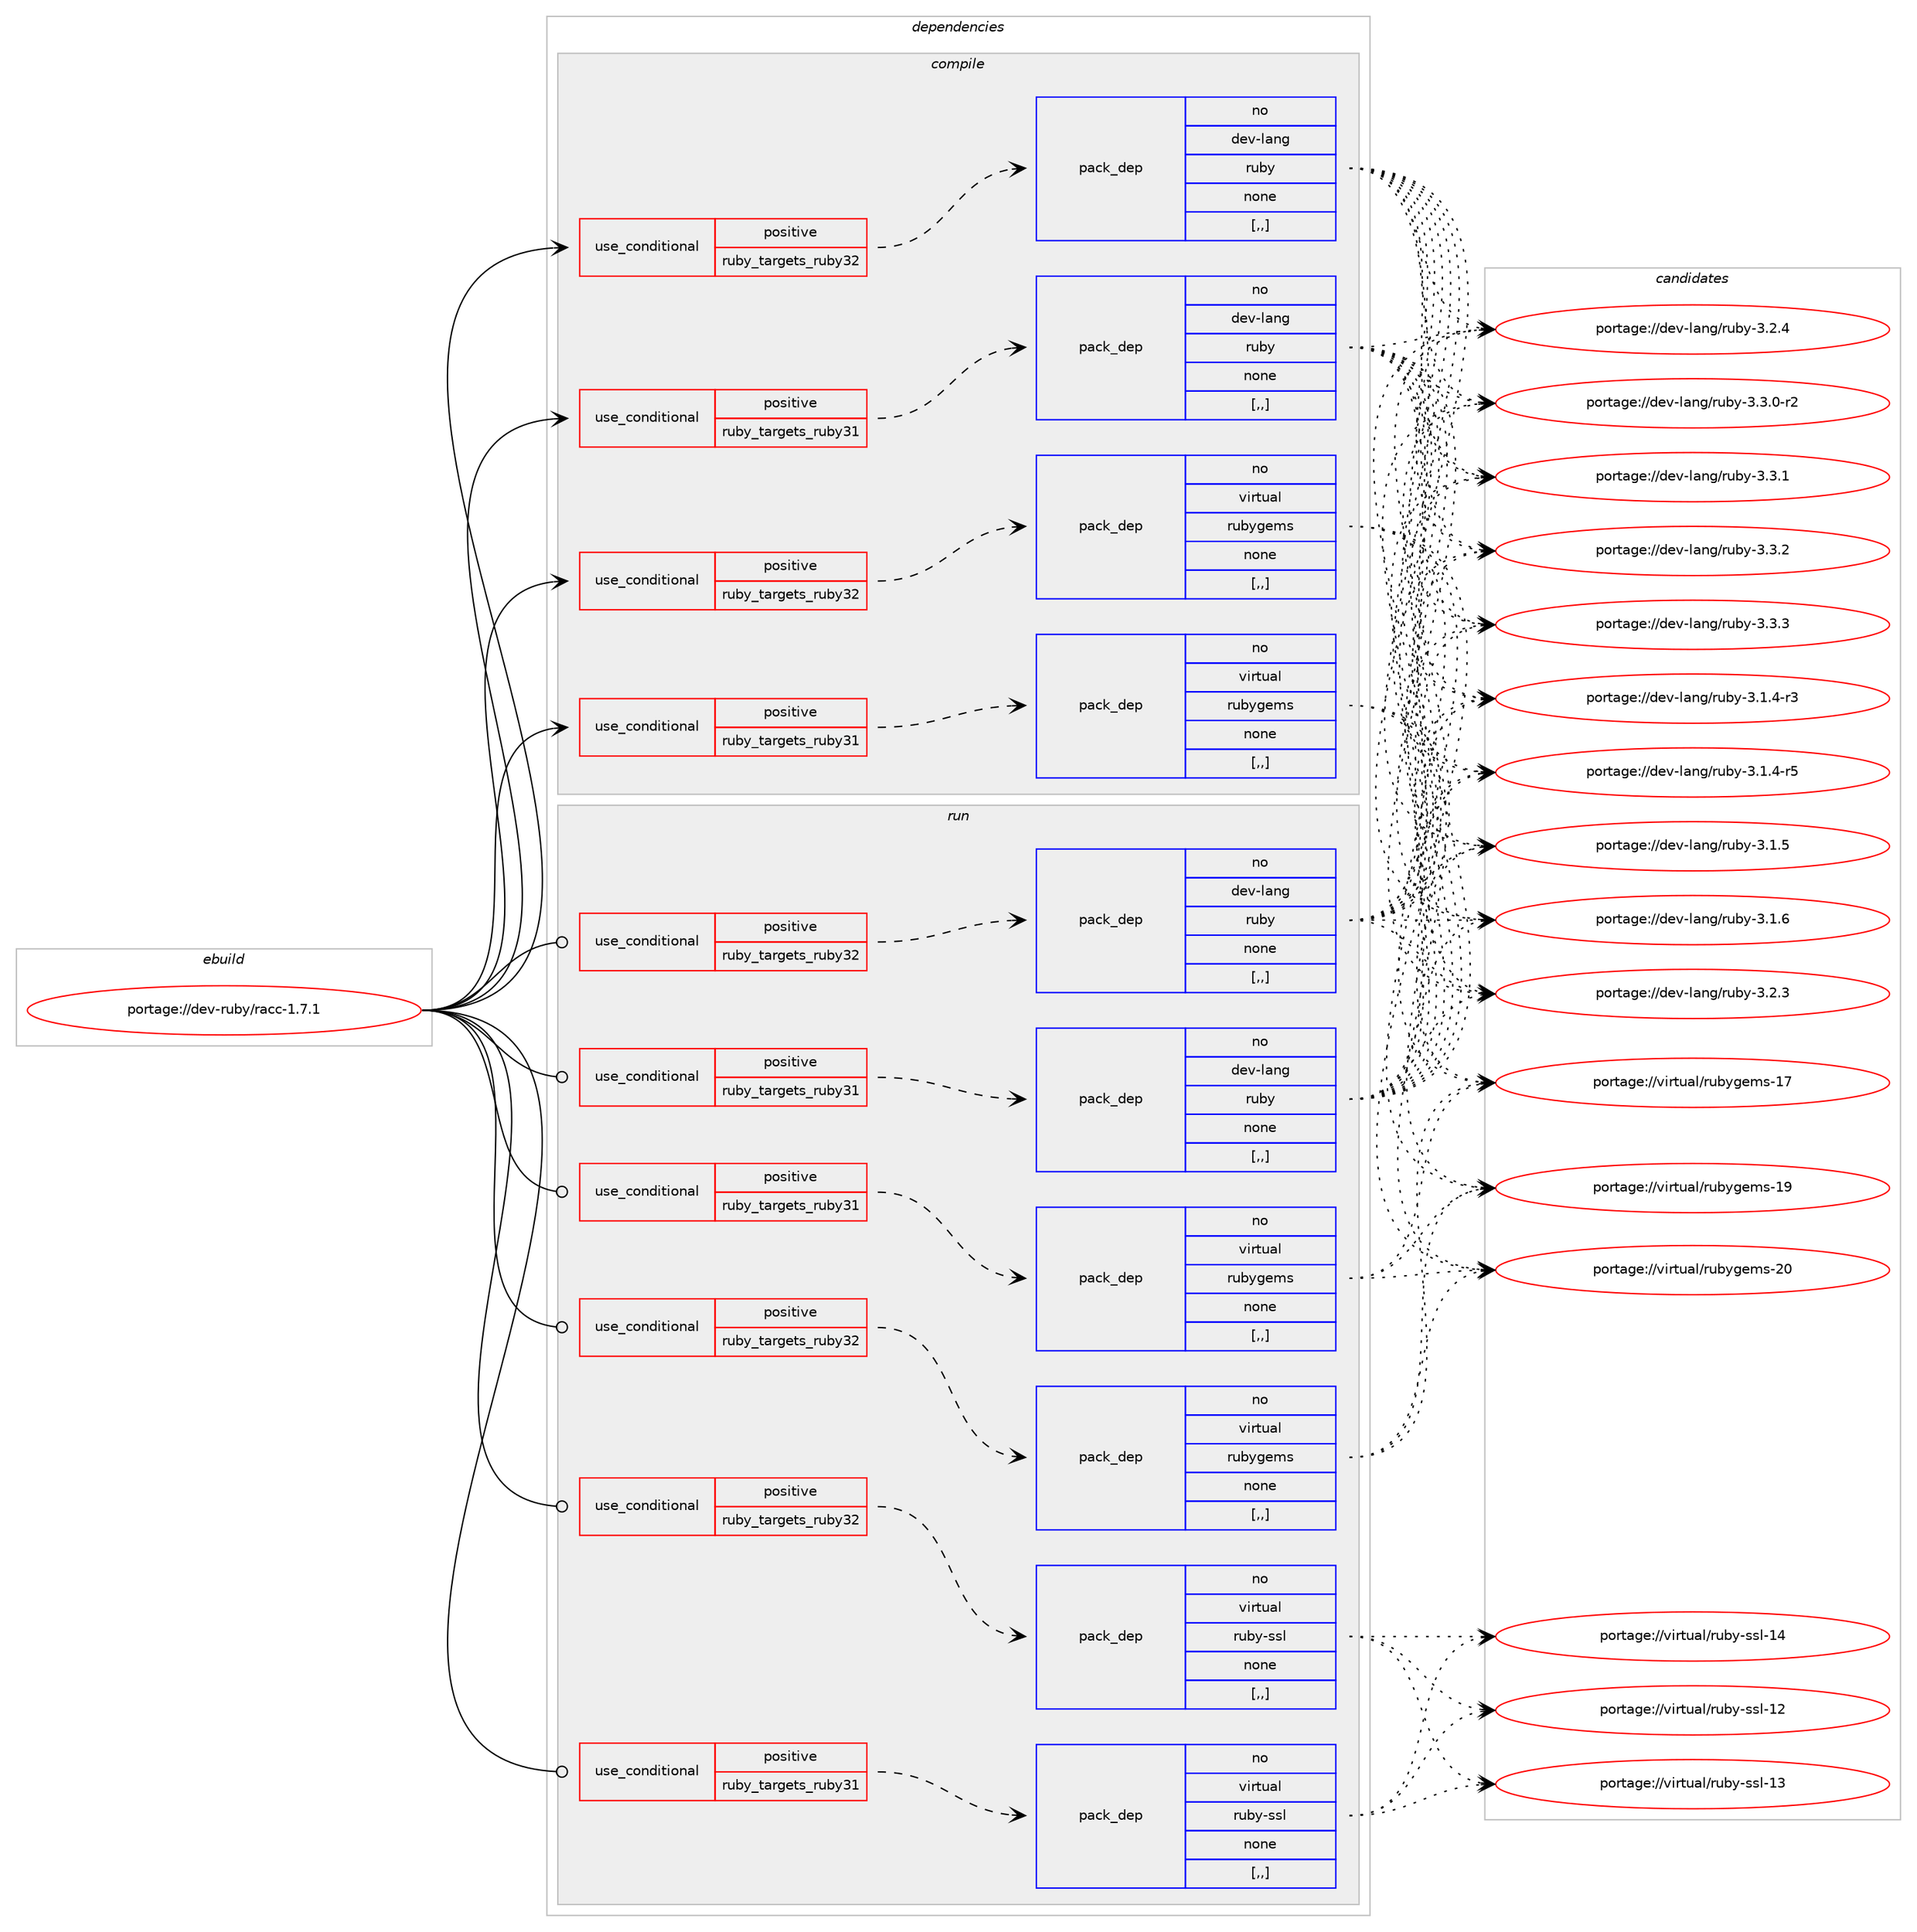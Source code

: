 digraph prolog {

# *************
# Graph options
# *************

newrank=true;
concentrate=true;
compound=true;
graph [rankdir=LR,fontname=Helvetica,fontsize=10,ranksep=1.5];#, ranksep=2.5, nodesep=0.2];
edge  [arrowhead=vee];
node  [fontname=Helvetica,fontsize=10];

# **********
# The ebuild
# **********

subgraph cluster_leftcol {
color=gray;
rank=same;
label=<<i>ebuild</i>>;
id [label="portage://dev-ruby/racc-1.7.1", color=red, width=4, href="../dev-ruby/racc-1.7.1.svg"];
}

# ****************
# The dependencies
# ****************

subgraph cluster_midcol {
color=gray;
label=<<i>dependencies</i>>;
subgraph cluster_compile {
fillcolor="#eeeeee";
style=filled;
label=<<i>compile</i>>;
subgraph cond51605 {
dependency190871 [label=<<TABLE BORDER="0" CELLBORDER="1" CELLSPACING="0" CELLPADDING="4"><TR><TD ROWSPAN="3" CELLPADDING="10">use_conditional</TD></TR><TR><TD>positive</TD></TR><TR><TD>ruby_targets_ruby31</TD></TR></TABLE>>, shape=none, color=red];
subgraph pack137949 {
dependency190872 [label=<<TABLE BORDER="0" CELLBORDER="1" CELLSPACING="0" CELLPADDING="4" WIDTH="220"><TR><TD ROWSPAN="6" CELLPADDING="30">pack_dep</TD></TR><TR><TD WIDTH="110">no</TD></TR><TR><TD>dev-lang</TD></TR><TR><TD>ruby</TD></TR><TR><TD>none</TD></TR><TR><TD>[,,]</TD></TR></TABLE>>, shape=none, color=blue];
}
dependency190871:e -> dependency190872:w [weight=20,style="dashed",arrowhead="vee"];
}
id:e -> dependency190871:w [weight=20,style="solid",arrowhead="vee"];
subgraph cond51606 {
dependency190873 [label=<<TABLE BORDER="0" CELLBORDER="1" CELLSPACING="0" CELLPADDING="4"><TR><TD ROWSPAN="3" CELLPADDING="10">use_conditional</TD></TR><TR><TD>positive</TD></TR><TR><TD>ruby_targets_ruby31</TD></TR></TABLE>>, shape=none, color=red];
subgraph pack137950 {
dependency190874 [label=<<TABLE BORDER="0" CELLBORDER="1" CELLSPACING="0" CELLPADDING="4" WIDTH="220"><TR><TD ROWSPAN="6" CELLPADDING="30">pack_dep</TD></TR><TR><TD WIDTH="110">no</TD></TR><TR><TD>virtual</TD></TR><TR><TD>rubygems</TD></TR><TR><TD>none</TD></TR><TR><TD>[,,]</TD></TR></TABLE>>, shape=none, color=blue];
}
dependency190873:e -> dependency190874:w [weight=20,style="dashed",arrowhead="vee"];
}
id:e -> dependency190873:w [weight=20,style="solid",arrowhead="vee"];
subgraph cond51607 {
dependency190875 [label=<<TABLE BORDER="0" CELLBORDER="1" CELLSPACING="0" CELLPADDING="4"><TR><TD ROWSPAN="3" CELLPADDING="10">use_conditional</TD></TR><TR><TD>positive</TD></TR><TR><TD>ruby_targets_ruby32</TD></TR></TABLE>>, shape=none, color=red];
subgraph pack137951 {
dependency190876 [label=<<TABLE BORDER="0" CELLBORDER="1" CELLSPACING="0" CELLPADDING="4" WIDTH="220"><TR><TD ROWSPAN="6" CELLPADDING="30">pack_dep</TD></TR><TR><TD WIDTH="110">no</TD></TR><TR><TD>dev-lang</TD></TR><TR><TD>ruby</TD></TR><TR><TD>none</TD></TR><TR><TD>[,,]</TD></TR></TABLE>>, shape=none, color=blue];
}
dependency190875:e -> dependency190876:w [weight=20,style="dashed",arrowhead="vee"];
}
id:e -> dependency190875:w [weight=20,style="solid",arrowhead="vee"];
subgraph cond51608 {
dependency190877 [label=<<TABLE BORDER="0" CELLBORDER="1" CELLSPACING="0" CELLPADDING="4"><TR><TD ROWSPAN="3" CELLPADDING="10">use_conditional</TD></TR><TR><TD>positive</TD></TR><TR><TD>ruby_targets_ruby32</TD></TR></TABLE>>, shape=none, color=red];
subgraph pack137952 {
dependency190878 [label=<<TABLE BORDER="0" CELLBORDER="1" CELLSPACING="0" CELLPADDING="4" WIDTH="220"><TR><TD ROWSPAN="6" CELLPADDING="30">pack_dep</TD></TR><TR><TD WIDTH="110">no</TD></TR><TR><TD>virtual</TD></TR><TR><TD>rubygems</TD></TR><TR><TD>none</TD></TR><TR><TD>[,,]</TD></TR></TABLE>>, shape=none, color=blue];
}
dependency190877:e -> dependency190878:w [weight=20,style="dashed",arrowhead="vee"];
}
id:e -> dependency190877:w [weight=20,style="solid",arrowhead="vee"];
}
subgraph cluster_compileandrun {
fillcolor="#eeeeee";
style=filled;
label=<<i>compile and run</i>>;
}
subgraph cluster_run {
fillcolor="#eeeeee";
style=filled;
label=<<i>run</i>>;
subgraph cond51609 {
dependency190879 [label=<<TABLE BORDER="0" CELLBORDER="1" CELLSPACING="0" CELLPADDING="4"><TR><TD ROWSPAN="3" CELLPADDING="10">use_conditional</TD></TR><TR><TD>positive</TD></TR><TR><TD>ruby_targets_ruby31</TD></TR></TABLE>>, shape=none, color=red];
subgraph pack137953 {
dependency190880 [label=<<TABLE BORDER="0" CELLBORDER="1" CELLSPACING="0" CELLPADDING="4" WIDTH="220"><TR><TD ROWSPAN="6" CELLPADDING="30">pack_dep</TD></TR><TR><TD WIDTH="110">no</TD></TR><TR><TD>dev-lang</TD></TR><TR><TD>ruby</TD></TR><TR><TD>none</TD></TR><TR><TD>[,,]</TD></TR></TABLE>>, shape=none, color=blue];
}
dependency190879:e -> dependency190880:w [weight=20,style="dashed",arrowhead="vee"];
}
id:e -> dependency190879:w [weight=20,style="solid",arrowhead="odot"];
subgraph cond51610 {
dependency190881 [label=<<TABLE BORDER="0" CELLBORDER="1" CELLSPACING="0" CELLPADDING="4"><TR><TD ROWSPAN="3" CELLPADDING="10">use_conditional</TD></TR><TR><TD>positive</TD></TR><TR><TD>ruby_targets_ruby31</TD></TR></TABLE>>, shape=none, color=red];
subgraph pack137954 {
dependency190882 [label=<<TABLE BORDER="0" CELLBORDER="1" CELLSPACING="0" CELLPADDING="4" WIDTH="220"><TR><TD ROWSPAN="6" CELLPADDING="30">pack_dep</TD></TR><TR><TD WIDTH="110">no</TD></TR><TR><TD>virtual</TD></TR><TR><TD>ruby-ssl</TD></TR><TR><TD>none</TD></TR><TR><TD>[,,]</TD></TR></TABLE>>, shape=none, color=blue];
}
dependency190881:e -> dependency190882:w [weight=20,style="dashed",arrowhead="vee"];
}
id:e -> dependency190881:w [weight=20,style="solid",arrowhead="odot"];
subgraph cond51611 {
dependency190883 [label=<<TABLE BORDER="0" CELLBORDER="1" CELLSPACING="0" CELLPADDING="4"><TR><TD ROWSPAN="3" CELLPADDING="10">use_conditional</TD></TR><TR><TD>positive</TD></TR><TR><TD>ruby_targets_ruby31</TD></TR></TABLE>>, shape=none, color=red];
subgraph pack137955 {
dependency190884 [label=<<TABLE BORDER="0" CELLBORDER="1" CELLSPACING="0" CELLPADDING="4" WIDTH="220"><TR><TD ROWSPAN="6" CELLPADDING="30">pack_dep</TD></TR><TR><TD WIDTH="110">no</TD></TR><TR><TD>virtual</TD></TR><TR><TD>rubygems</TD></TR><TR><TD>none</TD></TR><TR><TD>[,,]</TD></TR></TABLE>>, shape=none, color=blue];
}
dependency190883:e -> dependency190884:w [weight=20,style="dashed",arrowhead="vee"];
}
id:e -> dependency190883:w [weight=20,style="solid",arrowhead="odot"];
subgraph cond51612 {
dependency190885 [label=<<TABLE BORDER="0" CELLBORDER="1" CELLSPACING="0" CELLPADDING="4"><TR><TD ROWSPAN="3" CELLPADDING="10">use_conditional</TD></TR><TR><TD>positive</TD></TR><TR><TD>ruby_targets_ruby32</TD></TR></TABLE>>, shape=none, color=red];
subgraph pack137956 {
dependency190886 [label=<<TABLE BORDER="0" CELLBORDER="1" CELLSPACING="0" CELLPADDING="4" WIDTH="220"><TR><TD ROWSPAN="6" CELLPADDING="30">pack_dep</TD></TR><TR><TD WIDTH="110">no</TD></TR><TR><TD>dev-lang</TD></TR><TR><TD>ruby</TD></TR><TR><TD>none</TD></TR><TR><TD>[,,]</TD></TR></TABLE>>, shape=none, color=blue];
}
dependency190885:e -> dependency190886:w [weight=20,style="dashed",arrowhead="vee"];
}
id:e -> dependency190885:w [weight=20,style="solid",arrowhead="odot"];
subgraph cond51613 {
dependency190887 [label=<<TABLE BORDER="0" CELLBORDER="1" CELLSPACING="0" CELLPADDING="4"><TR><TD ROWSPAN="3" CELLPADDING="10">use_conditional</TD></TR><TR><TD>positive</TD></TR><TR><TD>ruby_targets_ruby32</TD></TR></TABLE>>, shape=none, color=red];
subgraph pack137957 {
dependency190888 [label=<<TABLE BORDER="0" CELLBORDER="1" CELLSPACING="0" CELLPADDING="4" WIDTH="220"><TR><TD ROWSPAN="6" CELLPADDING="30">pack_dep</TD></TR><TR><TD WIDTH="110">no</TD></TR><TR><TD>virtual</TD></TR><TR><TD>ruby-ssl</TD></TR><TR><TD>none</TD></TR><TR><TD>[,,]</TD></TR></TABLE>>, shape=none, color=blue];
}
dependency190887:e -> dependency190888:w [weight=20,style="dashed",arrowhead="vee"];
}
id:e -> dependency190887:w [weight=20,style="solid",arrowhead="odot"];
subgraph cond51614 {
dependency190889 [label=<<TABLE BORDER="0" CELLBORDER="1" CELLSPACING="0" CELLPADDING="4"><TR><TD ROWSPAN="3" CELLPADDING="10">use_conditional</TD></TR><TR><TD>positive</TD></TR><TR><TD>ruby_targets_ruby32</TD></TR></TABLE>>, shape=none, color=red];
subgraph pack137958 {
dependency190890 [label=<<TABLE BORDER="0" CELLBORDER="1" CELLSPACING="0" CELLPADDING="4" WIDTH="220"><TR><TD ROWSPAN="6" CELLPADDING="30">pack_dep</TD></TR><TR><TD WIDTH="110">no</TD></TR><TR><TD>virtual</TD></TR><TR><TD>rubygems</TD></TR><TR><TD>none</TD></TR><TR><TD>[,,]</TD></TR></TABLE>>, shape=none, color=blue];
}
dependency190889:e -> dependency190890:w [weight=20,style="dashed",arrowhead="vee"];
}
id:e -> dependency190889:w [weight=20,style="solid",arrowhead="odot"];
}
}

# **************
# The candidates
# **************

subgraph cluster_choices {
rank=same;
color=gray;
label=<<i>candidates</i>>;

subgraph choice137949 {
color=black;
nodesep=1;
choice100101118451089711010347114117981214551464946524511451 [label="portage://dev-lang/ruby-3.1.4-r3", color=red, width=4,href="../dev-lang/ruby-3.1.4-r3.svg"];
choice100101118451089711010347114117981214551464946524511453 [label="portage://dev-lang/ruby-3.1.4-r5", color=red, width=4,href="../dev-lang/ruby-3.1.4-r5.svg"];
choice10010111845108971101034711411798121455146494653 [label="portage://dev-lang/ruby-3.1.5", color=red, width=4,href="../dev-lang/ruby-3.1.5.svg"];
choice10010111845108971101034711411798121455146494654 [label="portage://dev-lang/ruby-3.1.6", color=red, width=4,href="../dev-lang/ruby-3.1.6.svg"];
choice10010111845108971101034711411798121455146504651 [label="portage://dev-lang/ruby-3.2.3", color=red, width=4,href="../dev-lang/ruby-3.2.3.svg"];
choice10010111845108971101034711411798121455146504652 [label="portage://dev-lang/ruby-3.2.4", color=red, width=4,href="../dev-lang/ruby-3.2.4.svg"];
choice100101118451089711010347114117981214551465146484511450 [label="portage://dev-lang/ruby-3.3.0-r2", color=red, width=4,href="../dev-lang/ruby-3.3.0-r2.svg"];
choice10010111845108971101034711411798121455146514649 [label="portage://dev-lang/ruby-3.3.1", color=red, width=4,href="../dev-lang/ruby-3.3.1.svg"];
choice10010111845108971101034711411798121455146514650 [label="portage://dev-lang/ruby-3.3.2", color=red, width=4,href="../dev-lang/ruby-3.3.2.svg"];
choice10010111845108971101034711411798121455146514651 [label="portage://dev-lang/ruby-3.3.3", color=red, width=4,href="../dev-lang/ruby-3.3.3.svg"];
dependency190872:e -> choice100101118451089711010347114117981214551464946524511451:w [style=dotted,weight="100"];
dependency190872:e -> choice100101118451089711010347114117981214551464946524511453:w [style=dotted,weight="100"];
dependency190872:e -> choice10010111845108971101034711411798121455146494653:w [style=dotted,weight="100"];
dependency190872:e -> choice10010111845108971101034711411798121455146494654:w [style=dotted,weight="100"];
dependency190872:e -> choice10010111845108971101034711411798121455146504651:w [style=dotted,weight="100"];
dependency190872:e -> choice10010111845108971101034711411798121455146504652:w [style=dotted,weight="100"];
dependency190872:e -> choice100101118451089711010347114117981214551465146484511450:w [style=dotted,weight="100"];
dependency190872:e -> choice10010111845108971101034711411798121455146514649:w [style=dotted,weight="100"];
dependency190872:e -> choice10010111845108971101034711411798121455146514650:w [style=dotted,weight="100"];
dependency190872:e -> choice10010111845108971101034711411798121455146514651:w [style=dotted,weight="100"];
}
subgraph choice137950 {
color=black;
nodesep=1;
choice118105114116117971084711411798121103101109115454955 [label="portage://virtual/rubygems-17", color=red, width=4,href="../virtual/rubygems-17.svg"];
choice118105114116117971084711411798121103101109115454957 [label="portage://virtual/rubygems-19", color=red, width=4,href="../virtual/rubygems-19.svg"];
choice118105114116117971084711411798121103101109115455048 [label="portage://virtual/rubygems-20", color=red, width=4,href="../virtual/rubygems-20.svg"];
dependency190874:e -> choice118105114116117971084711411798121103101109115454955:w [style=dotted,weight="100"];
dependency190874:e -> choice118105114116117971084711411798121103101109115454957:w [style=dotted,weight="100"];
dependency190874:e -> choice118105114116117971084711411798121103101109115455048:w [style=dotted,weight="100"];
}
subgraph choice137951 {
color=black;
nodesep=1;
choice100101118451089711010347114117981214551464946524511451 [label="portage://dev-lang/ruby-3.1.4-r3", color=red, width=4,href="../dev-lang/ruby-3.1.4-r3.svg"];
choice100101118451089711010347114117981214551464946524511453 [label="portage://dev-lang/ruby-3.1.4-r5", color=red, width=4,href="../dev-lang/ruby-3.1.4-r5.svg"];
choice10010111845108971101034711411798121455146494653 [label="portage://dev-lang/ruby-3.1.5", color=red, width=4,href="../dev-lang/ruby-3.1.5.svg"];
choice10010111845108971101034711411798121455146494654 [label="portage://dev-lang/ruby-3.1.6", color=red, width=4,href="../dev-lang/ruby-3.1.6.svg"];
choice10010111845108971101034711411798121455146504651 [label="portage://dev-lang/ruby-3.2.3", color=red, width=4,href="../dev-lang/ruby-3.2.3.svg"];
choice10010111845108971101034711411798121455146504652 [label="portage://dev-lang/ruby-3.2.4", color=red, width=4,href="../dev-lang/ruby-3.2.4.svg"];
choice100101118451089711010347114117981214551465146484511450 [label="portage://dev-lang/ruby-3.3.0-r2", color=red, width=4,href="../dev-lang/ruby-3.3.0-r2.svg"];
choice10010111845108971101034711411798121455146514649 [label="portage://dev-lang/ruby-3.3.1", color=red, width=4,href="../dev-lang/ruby-3.3.1.svg"];
choice10010111845108971101034711411798121455146514650 [label="portage://dev-lang/ruby-3.3.2", color=red, width=4,href="../dev-lang/ruby-3.3.2.svg"];
choice10010111845108971101034711411798121455146514651 [label="portage://dev-lang/ruby-3.3.3", color=red, width=4,href="../dev-lang/ruby-3.3.3.svg"];
dependency190876:e -> choice100101118451089711010347114117981214551464946524511451:w [style=dotted,weight="100"];
dependency190876:e -> choice100101118451089711010347114117981214551464946524511453:w [style=dotted,weight="100"];
dependency190876:e -> choice10010111845108971101034711411798121455146494653:w [style=dotted,weight="100"];
dependency190876:e -> choice10010111845108971101034711411798121455146494654:w [style=dotted,weight="100"];
dependency190876:e -> choice10010111845108971101034711411798121455146504651:w [style=dotted,weight="100"];
dependency190876:e -> choice10010111845108971101034711411798121455146504652:w [style=dotted,weight="100"];
dependency190876:e -> choice100101118451089711010347114117981214551465146484511450:w [style=dotted,weight="100"];
dependency190876:e -> choice10010111845108971101034711411798121455146514649:w [style=dotted,weight="100"];
dependency190876:e -> choice10010111845108971101034711411798121455146514650:w [style=dotted,weight="100"];
dependency190876:e -> choice10010111845108971101034711411798121455146514651:w [style=dotted,weight="100"];
}
subgraph choice137952 {
color=black;
nodesep=1;
choice118105114116117971084711411798121103101109115454955 [label="portage://virtual/rubygems-17", color=red, width=4,href="../virtual/rubygems-17.svg"];
choice118105114116117971084711411798121103101109115454957 [label="portage://virtual/rubygems-19", color=red, width=4,href="../virtual/rubygems-19.svg"];
choice118105114116117971084711411798121103101109115455048 [label="portage://virtual/rubygems-20", color=red, width=4,href="../virtual/rubygems-20.svg"];
dependency190878:e -> choice118105114116117971084711411798121103101109115454955:w [style=dotted,weight="100"];
dependency190878:e -> choice118105114116117971084711411798121103101109115454957:w [style=dotted,weight="100"];
dependency190878:e -> choice118105114116117971084711411798121103101109115455048:w [style=dotted,weight="100"];
}
subgraph choice137953 {
color=black;
nodesep=1;
choice100101118451089711010347114117981214551464946524511451 [label="portage://dev-lang/ruby-3.1.4-r3", color=red, width=4,href="../dev-lang/ruby-3.1.4-r3.svg"];
choice100101118451089711010347114117981214551464946524511453 [label="portage://dev-lang/ruby-3.1.4-r5", color=red, width=4,href="../dev-lang/ruby-3.1.4-r5.svg"];
choice10010111845108971101034711411798121455146494653 [label="portage://dev-lang/ruby-3.1.5", color=red, width=4,href="../dev-lang/ruby-3.1.5.svg"];
choice10010111845108971101034711411798121455146494654 [label="portage://dev-lang/ruby-3.1.6", color=red, width=4,href="../dev-lang/ruby-3.1.6.svg"];
choice10010111845108971101034711411798121455146504651 [label="portage://dev-lang/ruby-3.2.3", color=red, width=4,href="../dev-lang/ruby-3.2.3.svg"];
choice10010111845108971101034711411798121455146504652 [label="portage://dev-lang/ruby-3.2.4", color=red, width=4,href="../dev-lang/ruby-3.2.4.svg"];
choice100101118451089711010347114117981214551465146484511450 [label="portage://dev-lang/ruby-3.3.0-r2", color=red, width=4,href="../dev-lang/ruby-3.3.0-r2.svg"];
choice10010111845108971101034711411798121455146514649 [label="portage://dev-lang/ruby-3.3.1", color=red, width=4,href="../dev-lang/ruby-3.3.1.svg"];
choice10010111845108971101034711411798121455146514650 [label="portage://dev-lang/ruby-3.3.2", color=red, width=4,href="../dev-lang/ruby-3.3.2.svg"];
choice10010111845108971101034711411798121455146514651 [label="portage://dev-lang/ruby-3.3.3", color=red, width=4,href="../dev-lang/ruby-3.3.3.svg"];
dependency190880:e -> choice100101118451089711010347114117981214551464946524511451:w [style=dotted,weight="100"];
dependency190880:e -> choice100101118451089711010347114117981214551464946524511453:w [style=dotted,weight="100"];
dependency190880:e -> choice10010111845108971101034711411798121455146494653:w [style=dotted,weight="100"];
dependency190880:e -> choice10010111845108971101034711411798121455146494654:w [style=dotted,weight="100"];
dependency190880:e -> choice10010111845108971101034711411798121455146504651:w [style=dotted,weight="100"];
dependency190880:e -> choice10010111845108971101034711411798121455146504652:w [style=dotted,weight="100"];
dependency190880:e -> choice100101118451089711010347114117981214551465146484511450:w [style=dotted,weight="100"];
dependency190880:e -> choice10010111845108971101034711411798121455146514649:w [style=dotted,weight="100"];
dependency190880:e -> choice10010111845108971101034711411798121455146514650:w [style=dotted,weight="100"];
dependency190880:e -> choice10010111845108971101034711411798121455146514651:w [style=dotted,weight="100"];
}
subgraph choice137954 {
color=black;
nodesep=1;
choice11810511411611797108471141179812145115115108454950 [label="portage://virtual/ruby-ssl-12", color=red, width=4,href="../virtual/ruby-ssl-12.svg"];
choice11810511411611797108471141179812145115115108454951 [label="portage://virtual/ruby-ssl-13", color=red, width=4,href="../virtual/ruby-ssl-13.svg"];
choice11810511411611797108471141179812145115115108454952 [label="portage://virtual/ruby-ssl-14", color=red, width=4,href="../virtual/ruby-ssl-14.svg"];
dependency190882:e -> choice11810511411611797108471141179812145115115108454950:w [style=dotted,weight="100"];
dependency190882:e -> choice11810511411611797108471141179812145115115108454951:w [style=dotted,weight="100"];
dependency190882:e -> choice11810511411611797108471141179812145115115108454952:w [style=dotted,weight="100"];
}
subgraph choice137955 {
color=black;
nodesep=1;
choice118105114116117971084711411798121103101109115454955 [label="portage://virtual/rubygems-17", color=red, width=4,href="../virtual/rubygems-17.svg"];
choice118105114116117971084711411798121103101109115454957 [label="portage://virtual/rubygems-19", color=red, width=4,href="../virtual/rubygems-19.svg"];
choice118105114116117971084711411798121103101109115455048 [label="portage://virtual/rubygems-20", color=red, width=4,href="../virtual/rubygems-20.svg"];
dependency190884:e -> choice118105114116117971084711411798121103101109115454955:w [style=dotted,weight="100"];
dependency190884:e -> choice118105114116117971084711411798121103101109115454957:w [style=dotted,weight="100"];
dependency190884:e -> choice118105114116117971084711411798121103101109115455048:w [style=dotted,weight="100"];
}
subgraph choice137956 {
color=black;
nodesep=1;
choice100101118451089711010347114117981214551464946524511451 [label="portage://dev-lang/ruby-3.1.4-r3", color=red, width=4,href="../dev-lang/ruby-3.1.4-r3.svg"];
choice100101118451089711010347114117981214551464946524511453 [label="portage://dev-lang/ruby-3.1.4-r5", color=red, width=4,href="../dev-lang/ruby-3.1.4-r5.svg"];
choice10010111845108971101034711411798121455146494653 [label="portage://dev-lang/ruby-3.1.5", color=red, width=4,href="../dev-lang/ruby-3.1.5.svg"];
choice10010111845108971101034711411798121455146494654 [label="portage://dev-lang/ruby-3.1.6", color=red, width=4,href="../dev-lang/ruby-3.1.6.svg"];
choice10010111845108971101034711411798121455146504651 [label="portage://dev-lang/ruby-3.2.3", color=red, width=4,href="../dev-lang/ruby-3.2.3.svg"];
choice10010111845108971101034711411798121455146504652 [label="portage://dev-lang/ruby-3.2.4", color=red, width=4,href="../dev-lang/ruby-3.2.4.svg"];
choice100101118451089711010347114117981214551465146484511450 [label="portage://dev-lang/ruby-3.3.0-r2", color=red, width=4,href="../dev-lang/ruby-3.3.0-r2.svg"];
choice10010111845108971101034711411798121455146514649 [label="portage://dev-lang/ruby-3.3.1", color=red, width=4,href="../dev-lang/ruby-3.3.1.svg"];
choice10010111845108971101034711411798121455146514650 [label="portage://dev-lang/ruby-3.3.2", color=red, width=4,href="../dev-lang/ruby-3.3.2.svg"];
choice10010111845108971101034711411798121455146514651 [label="portage://dev-lang/ruby-3.3.3", color=red, width=4,href="../dev-lang/ruby-3.3.3.svg"];
dependency190886:e -> choice100101118451089711010347114117981214551464946524511451:w [style=dotted,weight="100"];
dependency190886:e -> choice100101118451089711010347114117981214551464946524511453:w [style=dotted,weight="100"];
dependency190886:e -> choice10010111845108971101034711411798121455146494653:w [style=dotted,weight="100"];
dependency190886:e -> choice10010111845108971101034711411798121455146494654:w [style=dotted,weight="100"];
dependency190886:e -> choice10010111845108971101034711411798121455146504651:w [style=dotted,weight="100"];
dependency190886:e -> choice10010111845108971101034711411798121455146504652:w [style=dotted,weight="100"];
dependency190886:e -> choice100101118451089711010347114117981214551465146484511450:w [style=dotted,weight="100"];
dependency190886:e -> choice10010111845108971101034711411798121455146514649:w [style=dotted,weight="100"];
dependency190886:e -> choice10010111845108971101034711411798121455146514650:w [style=dotted,weight="100"];
dependency190886:e -> choice10010111845108971101034711411798121455146514651:w [style=dotted,weight="100"];
}
subgraph choice137957 {
color=black;
nodesep=1;
choice11810511411611797108471141179812145115115108454950 [label="portage://virtual/ruby-ssl-12", color=red, width=4,href="../virtual/ruby-ssl-12.svg"];
choice11810511411611797108471141179812145115115108454951 [label="portage://virtual/ruby-ssl-13", color=red, width=4,href="../virtual/ruby-ssl-13.svg"];
choice11810511411611797108471141179812145115115108454952 [label="portage://virtual/ruby-ssl-14", color=red, width=4,href="../virtual/ruby-ssl-14.svg"];
dependency190888:e -> choice11810511411611797108471141179812145115115108454950:w [style=dotted,weight="100"];
dependency190888:e -> choice11810511411611797108471141179812145115115108454951:w [style=dotted,weight="100"];
dependency190888:e -> choice11810511411611797108471141179812145115115108454952:w [style=dotted,weight="100"];
}
subgraph choice137958 {
color=black;
nodesep=1;
choice118105114116117971084711411798121103101109115454955 [label="portage://virtual/rubygems-17", color=red, width=4,href="../virtual/rubygems-17.svg"];
choice118105114116117971084711411798121103101109115454957 [label="portage://virtual/rubygems-19", color=red, width=4,href="../virtual/rubygems-19.svg"];
choice118105114116117971084711411798121103101109115455048 [label="portage://virtual/rubygems-20", color=red, width=4,href="../virtual/rubygems-20.svg"];
dependency190890:e -> choice118105114116117971084711411798121103101109115454955:w [style=dotted,weight="100"];
dependency190890:e -> choice118105114116117971084711411798121103101109115454957:w [style=dotted,weight="100"];
dependency190890:e -> choice118105114116117971084711411798121103101109115455048:w [style=dotted,weight="100"];
}
}

}

